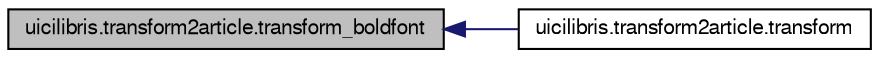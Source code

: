 digraph G
{
  edge [fontname="FreeSans",fontsize="10",labelfontname="FreeSans",labelfontsize="10"];
  node [fontname="FreeSans",fontsize="10",shape=record];
  rankdir="LR";
  Node1 [label="uicilibris.transform2article.transform_boldfont",height=0.2,width=0.4,color="black", fillcolor="grey75", style="filled" fontcolor="black"];
  Node1 -> Node2 [dir="back",color="midnightblue",fontsize="10",style="solid",fontname="FreeSans"];
  Node2 [label="uicilibris.transform2article.transform",height=0.2,width=0.4,color="black", fillcolor="white", style="filled",URL="$namespaceuicilibris_1_1transform2article.html#a9f02a5b65714762575914ad84f7fe488",tooltip="convert/transform one line in context of state for w2book (wiki to book)"];
}
